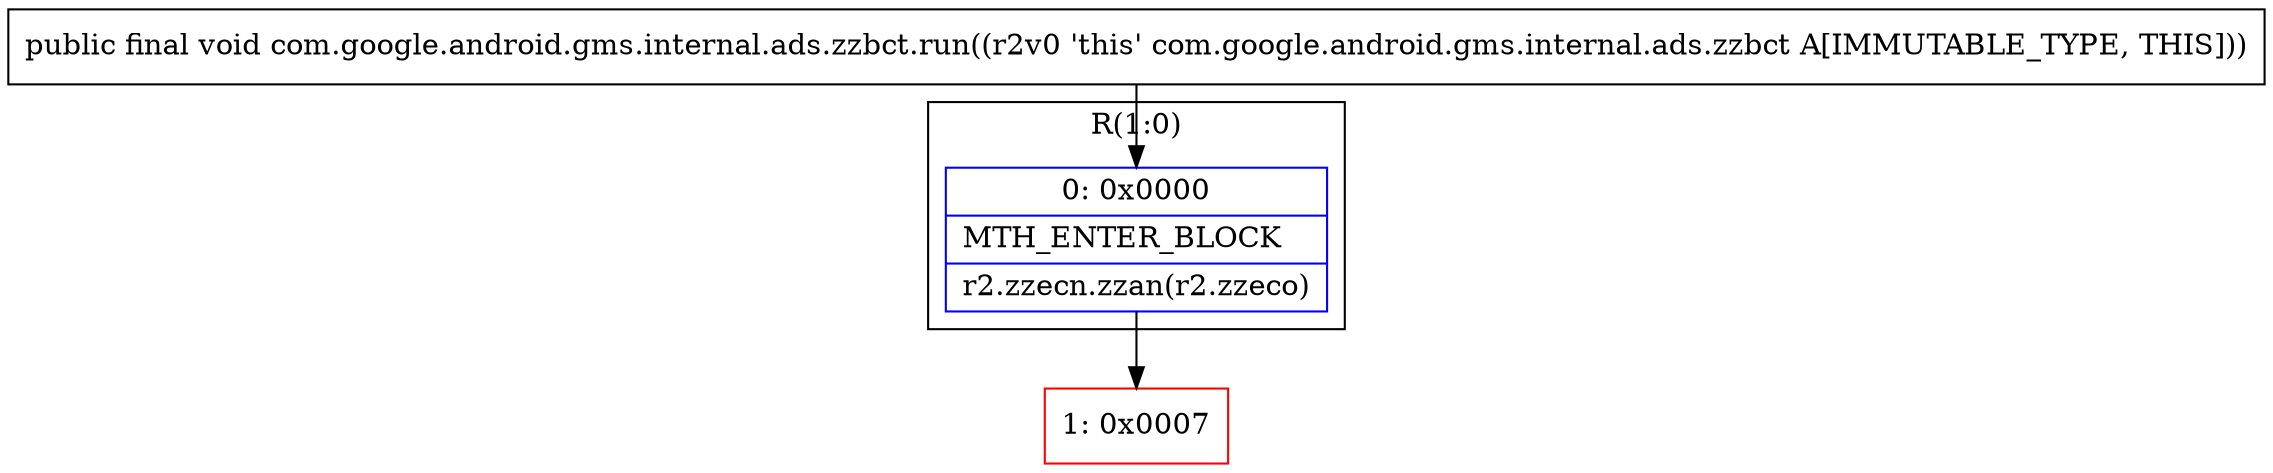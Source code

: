 digraph "CFG forcom.google.android.gms.internal.ads.zzbct.run()V" {
subgraph cluster_Region_935126039 {
label = "R(1:0)";
node [shape=record,color=blue];
Node_0 [shape=record,label="{0\:\ 0x0000|MTH_ENTER_BLOCK\l|r2.zzecn.zzan(r2.zzeco)\l}"];
}
Node_1 [shape=record,color=red,label="{1\:\ 0x0007}"];
MethodNode[shape=record,label="{public final void com.google.android.gms.internal.ads.zzbct.run((r2v0 'this' com.google.android.gms.internal.ads.zzbct A[IMMUTABLE_TYPE, THIS])) }"];
MethodNode -> Node_0;
Node_0 -> Node_1;
}

